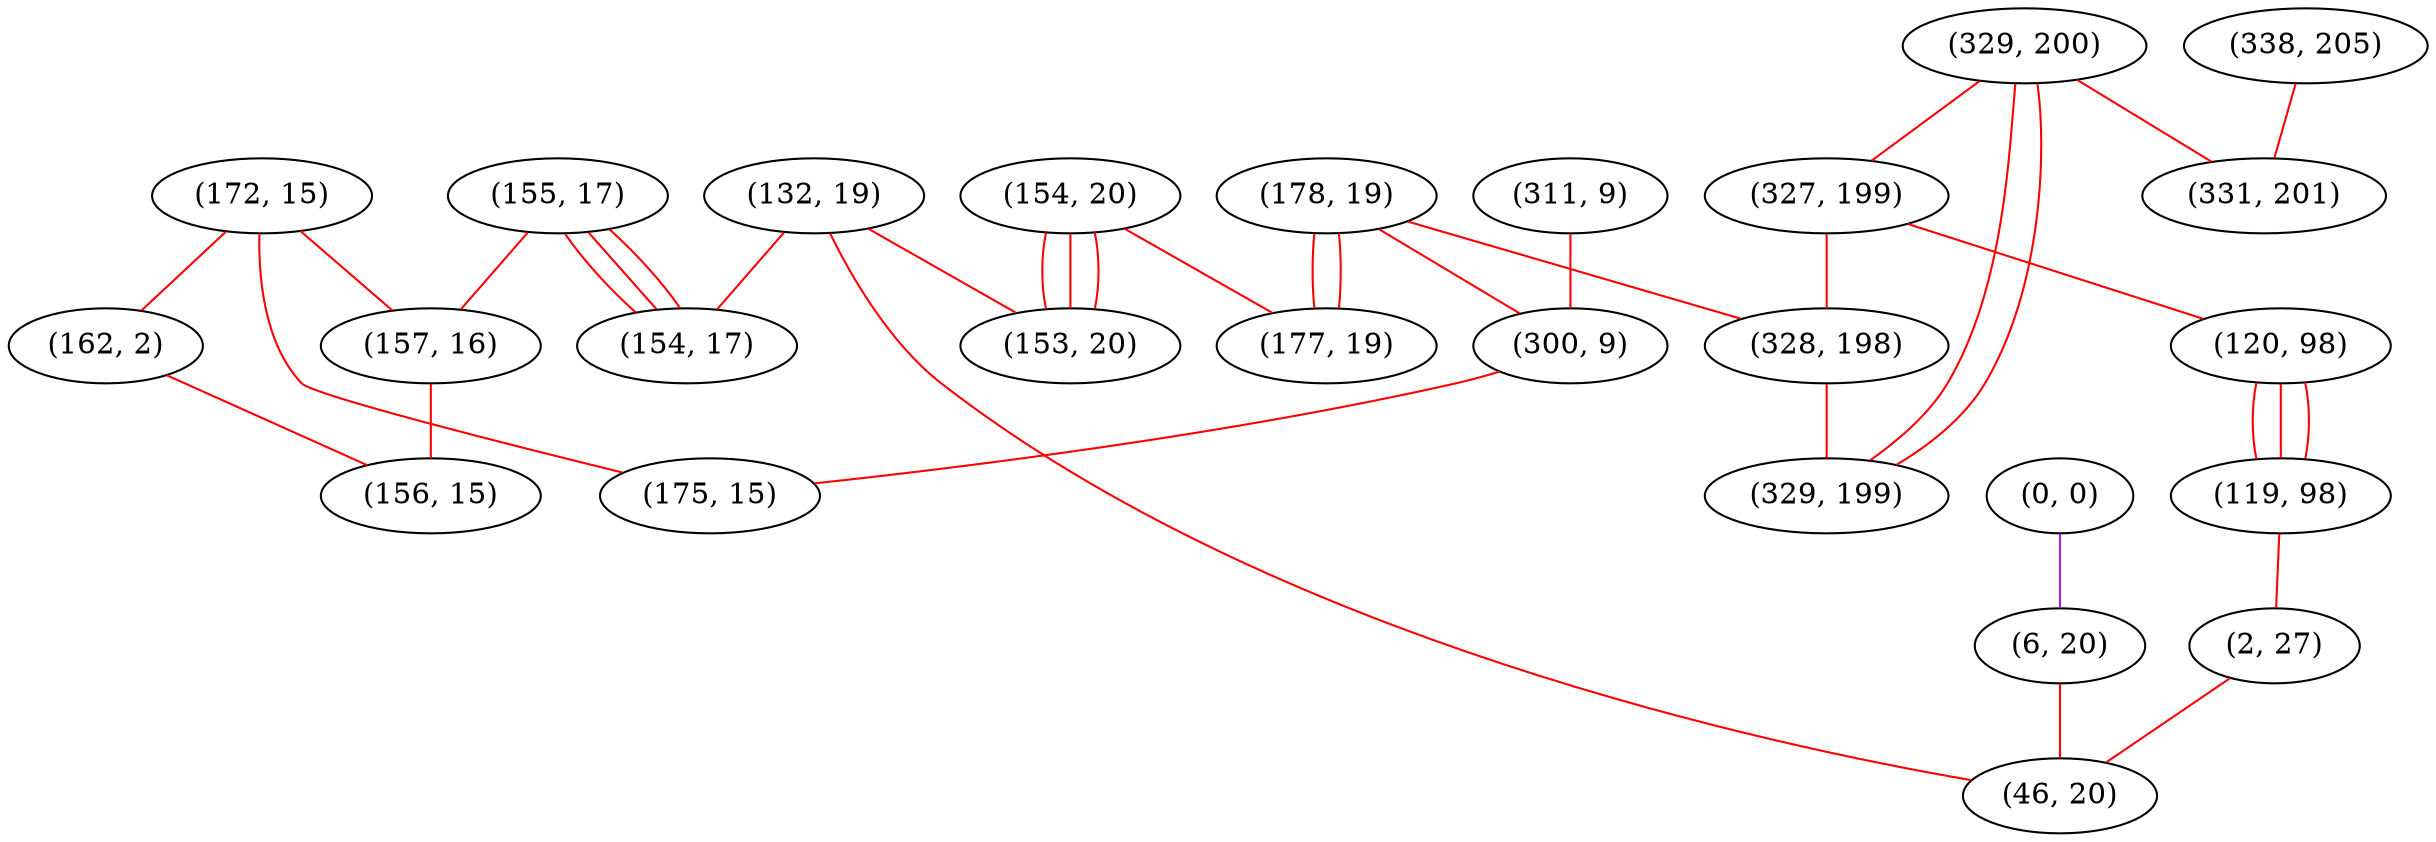 graph "" {
"(172, 15)";
"(329, 200)";
"(327, 199)";
"(311, 9)";
"(155, 17)";
"(120, 98)";
"(154, 20)";
"(132, 19)";
"(119, 98)";
"(178, 19)";
"(154, 17)";
"(328, 198)";
"(300, 9)";
"(329, 199)";
"(338, 205)";
"(0, 0)";
"(331, 201)";
"(162, 2)";
"(175, 15)";
"(157, 16)";
"(177, 19)";
"(2, 27)";
"(6, 20)";
"(156, 15)";
"(153, 20)";
"(46, 20)";
"(172, 15)" -- "(175, 15)"  [color=red, key=0, weight=1];
"(172, 15)" -- "(157, 16)"  [color=red, key=0, weight=1];
"(172, 15)" -- "(162, 2)"  [color=red, key=0, weight=1];
"(329, 200)" -- "(331, 201)"  [color=red, key=0, weight=1];
"(329, 200)" -- "(327, 199)"  [color=red, key=0, weight=1];
"(329, 200)" -- "(329, 199)"  [color=red, key=0, weight=1];
"(329, 200)" -- "(329, 199)"  [color=red, key=1, weight=1];
"(327, 199)" -- "(328, 198)"  [color=red, key=0, weight=1];
"(327, 199)" -- "(120, 98)"  [color=red, key=0, weight=1];
"(311, 9)" -- "(300, 9)"  [color=red, key=0, weight=1];
"(155, 17)" -- "(157, 16)"  [color=red, key=0, weight=1];
"(155, 17)" -- "(154, 17)"  [color=red, key=0, weight=1];
"(155, 17)" -- "(154, 17)"  [color=red, key=1, weight=1];
"(155, 17)" -- "(154, 17)"  [color=red, key=2, weight=1];
"(120, 98)" -- "(119, 98)"  [color=red, key=0, weight=1];
"(120, 98)" -- "(119, 98)"  [color=red, key=1, weight=1];
"(120, 98)" -- "(119, 98)"  [color=red, key=2, weight=1];
"(154, 20)" -- "(177, 19)"  [color=red, key=0, weight=1];
"(154, 20)" -- "(153, 20)"  [color=red, key=0, weight=1];
"(154, 20)" -- "(153, 20)"  [color=red, key=1, weight=1];
"(154, 20)" -- "(153, 20)"  [color=red, key=2, weight=1];
"(132, 19)" -- "(46, 20)"  [color=red, key=0, weight=1];
"(132, 19)" -- "(154, 17)"  [color=red, key=0, weight=1];
"(132, 19)" -- "(153, 20)"  [color=red, key=0, weight=1];
"(119, 98)" -- "(2, 27)"  [color=red, key=0, weight=1];
"(178, 19)" -- "(328, 198)"  [color=red, key=0, weight=1];
"(178, 19)" -- "(177, 19)"  [color=red, key=0, weight=1];
"(178, 19)" -- "(177, 19)"  [color=red, key=1, weight=1];
"(178, 19)" -- "(300, 9)"  [color=red, key=0, weight=1];
"(328, 198)" -- "(329, 199)"  [color=red, key=0, weight=1];
"(300, 9)" -- "(175, 15)"  [color=red, key=0, weight=1];
"(338, 205)" -- "(331, 201)"  [color=red, key=0, weight=1];
"(0, 0)" -- "(6, 20)"  [color=purple, key=0, weight=4];
"(162, 2)" -- "(156, 15)"  [color=red, key=0, weight=1];
"(157, 16)" -- "(156, 15)"  [color=red, key=0, weight=1];
"(2, 27)" -- "(46, 20)"  [color=red, key=0, weight=1];
"(6, 20)" -- "(46, 20)"  [color=red, key=0, weight=1];
}
